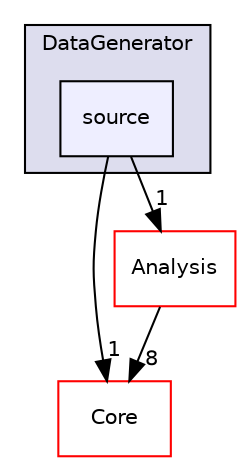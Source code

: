 digraph "source" {
  compound=true
  node [ fontsize="10", fontname="Helvetica"];
  edge [ labelfontsize="10", labelfontname="Helvetica"];
  subgraph clusterdir_108ebb144f31b580ecb4b02528e9cbf0 {
    graph [ bgcolor="#ddddee", pencolor="black", label="DataGenerator" fontname="Helvetica", fontsize="10", URL="dir_108ebb144f31b580ecb4b02528e9cbf0.html"]
  dir_cb1aa5fa0bb69d4d3f561ba49f0cafb0 [shape=box, label="source", style="filled", fillcolor="#eeeeff", pencolor="black", URL="dir_cb1aa5fa0bb69d4d3f561ba49f0cafb0.html"];
  }
  dir_c6310732a22f63c0c2fc5595561e68f1 [shape=box label="Core" fillcolor="white" style="filled" color="red" URL="dir_c6310732a22f63c0c2fc5595561e68f1.html"];
  dir_19b17cb436010079e3d017a29cb7858f [shape=box label="Analysis" fillcolor="white" style="filled" color="red" URL="dir_19b17cb436010079e3d017a29cb7858f.html"];
  dir_19b17cb436010079e3d017a29cb7858f->dir_c6310732a22f63c0c2fc5595561e68f1 [headlabel="8", labeldistance=1.5 headhref="dir_000003_000022.html"];
  dir_cb1aa5fa0bb69d4d3f561ba49f0cafb0->dir_c6310732a22f63c0c2fc5595561e68f1 [headlabel="1", labeldistance=1.5 headhref="dir_000028_000022.html"];
  dir_cb1aa5fa0bb69d4d3f561ba49f0cafb0->dir_19b17cb436010079e3d017a29cb7858f [headlabel="1", labeldistance=1.5 headhref="dir_000028_000003.html"];
}
